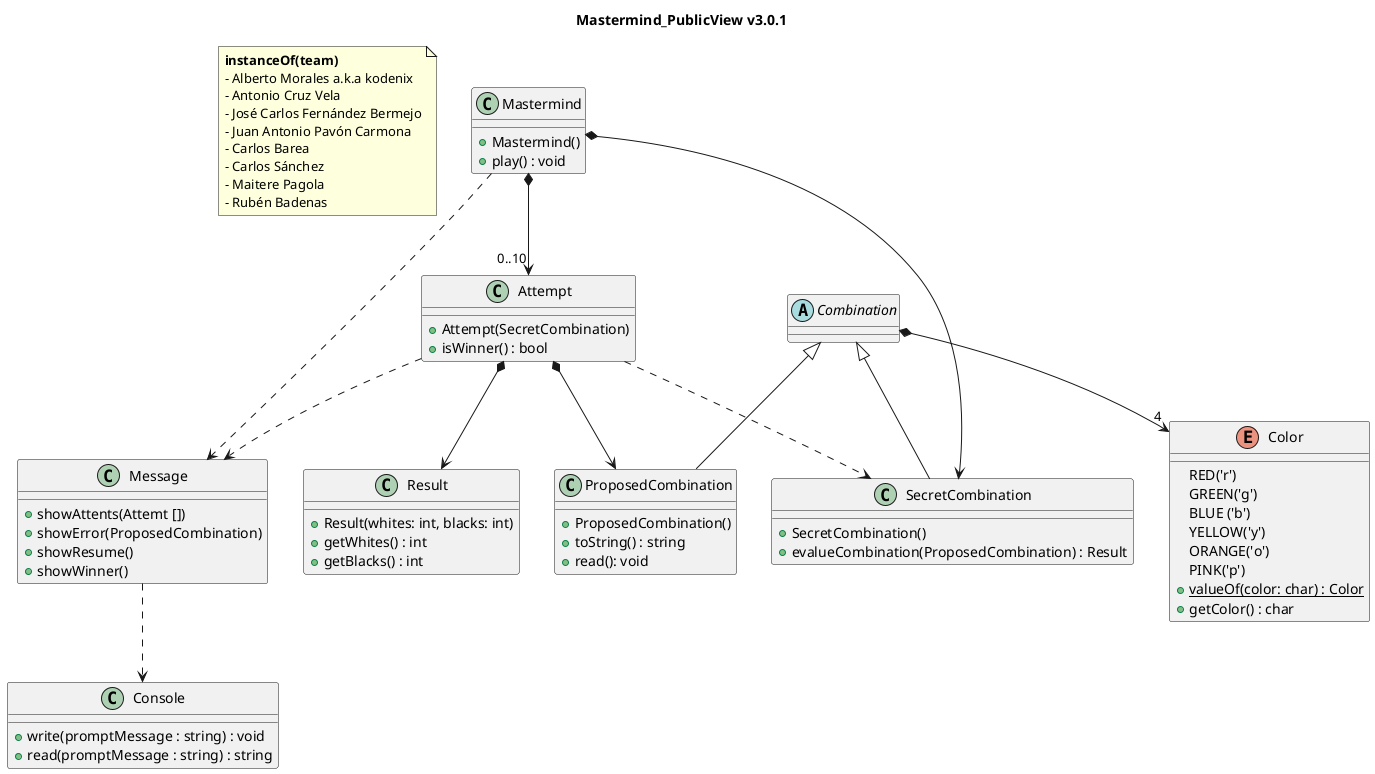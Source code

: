 @startuml Mastermind_PublicView_v3_0_1
    title Mastermind_PublicView v3.0.1

    note as N1
    <b>instanceOf(team)</b>
    - Alberto Morales a.k.a kodenix
    - Antonio Cruz Vela
    - José Carlos Fernández Bermejo
    - Juan Antonio Pavón Carmona
    - Carlos Barea
    - Carlos Sánchez
    - Maitere Pagola
    - Rubén Badenas
    end note

    class Mastermind {
        +Mastermind()
        +play() : void
    }

    class Attempt{
        +Attempt(SecretCombination)
        +isWinner() : bool
    }

    class Result{
        +Result(whites: int, blacks: int)
        +getWhites() : int
        +getBlacks() : int
    }

    enum Color{
        RED('r')
        GREEN('g')
        BLUE ('b')
        YELLOW('y')
        ORANGE('o')
        PINK('p')
        +{static} valueOf(color: char) : Color
        +getColor() : char
    }

    abstract class Combination{
    }

    class SecretCombination{
        +SecretCombination()
        +evalueCombination(ProposedCombination) : Result
    }

    class ProposedCombination{
        +ProposedCombination()
        +toString() : string
        +read(): void
    }

    class Console{
        +write(promptMessage : string) : void
        +read(promptMessage : string) : string
    }

    Class Message {
        +showAttents(Attemt [])
        +showError(ProposedCombination)
        +showResume()
        +showWinner()
    }

    Mastermind *--> SecretCombination
    Mastermind *--> "0..10" Attempt
    Mastermind ..> Message

    Combination ^-- SecretCombination
    Combination ^-- ProposedCombination
    Combination *--> "4" Color

    Attempt *--> ProposedCombination
    Attempt *--> Result
    Attempt ..> SecretCombination

    Attempt ..> Message

    Message ..> Console
@enduml